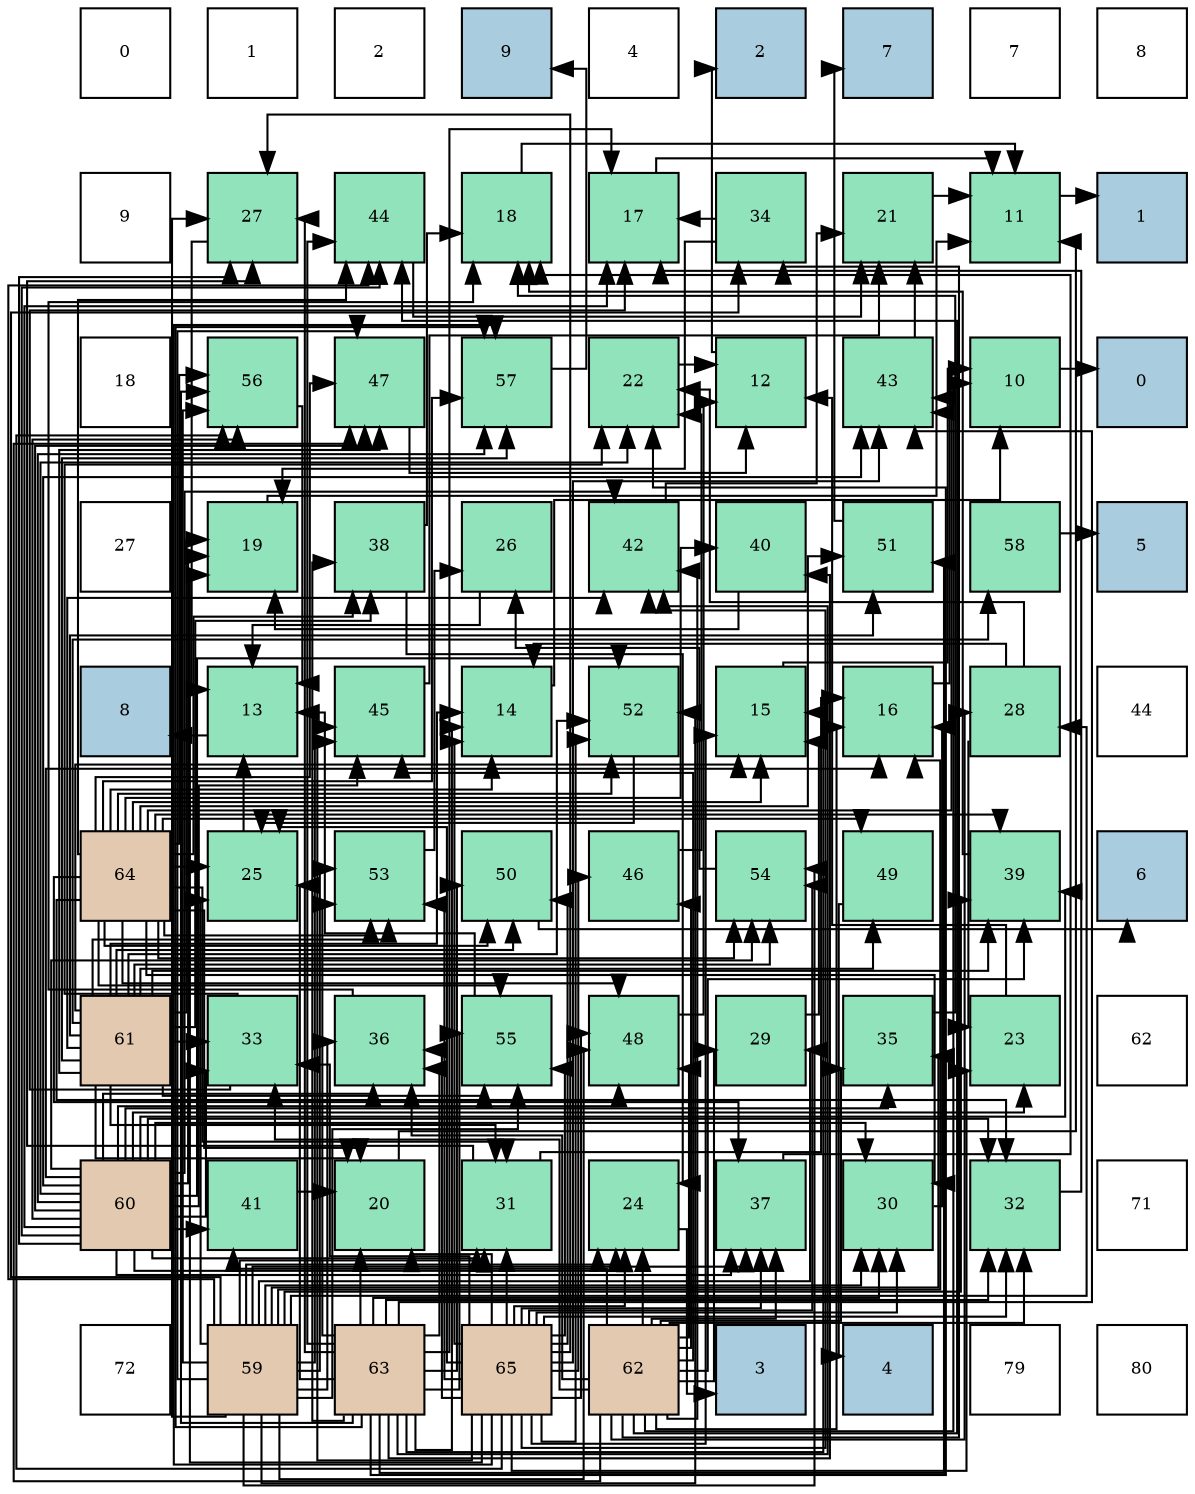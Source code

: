 digraph layout{
 rankdir=TB;
 splines=ortho;
 node [style=filled shape=square fixedsize=true width=0.6];
0[label="0", fontsize=8, fillcolor="#ffffff"];
1[label="1", fontsize=8, fillcolor="#ffffff"];
2[label="2", fontsize=8, fillcolor="#ffffff"];
3[label="9", fontsize=8, fillcolor="#a9ccde"];
4[label="4", fontsize=8, fillcolor="#ffffff"];
5[label="2", fontsize=8, fillcolor="#a9ccde"];
6[label="7", fontsize=8, fillcolor="#a9ccde"];
7[label="7", fontsize=8, fillcolor="#ffffff"];
8[label="8", fontsize=8, fillcolor="#ffffff"];
9[label="9", fontsize=8, fillcolor="#ffffff"];
10[label="27", fontsize=8, fillcolor="#91e3bb"];
11[label="44", fontsize=8, fillcolor="#91e3bb"];
12[label="18", fontsize=8, fillcolor="#91e3bb"];
13[label="17", fontsize=8, fillcolor="#91e3bb"];
14[label="34", fontsize=8, fillcolor="#91e3bb"];
15[label="21", fontsize=8, fillcolor="#91e3bb"];
16[label="11", fontsize=8, fillcolor="#91e3bb"];
17[label="1", fontsize=8, fillcolor="#a9ccde"];
18[label="18", fontsize=8, fillcolor="#ffffff"];
19[label="56", fontsize=8, fillcolor="#91e3bb"];
20[label="47", fontsize=8, fillcolor="#91e3bb"];
21[label="57", fontsize=8, fillcolor="#91e3bb"];
22[label="22", fontsize=8, fillcolor="#91e3bb"];
23[label="12", fontsize=8, fillcolor="#91e3bb"];
24[label="43", fontsize=8, fillcolor="#91e3bb"];
25[label="10", fontsize=8, fillcolor="#91e3bb"];
26[label="0", fontsize=8, fillcolor="#a9ccde"];
27[label="27", fontsize=8, fillcolor="#ffffff"];
28[label="19", fontsize=8, fillcolor="#91e3bb"];
29[label="38", fontsize=8, fillcolor="#91e3bb"];
30[label="26", fontsize=8, fillcolor="#91e3bb"];
31[label="42", fontsize=8, fillcolor="#91e3bb"];
32[label="40", fontsize=8, fillcolor="#91e3bb"];
33[label="51", fontsize=8, fillcolor="#91e3bb"];
34[label="58", fontsize=8, fillcolor="#91e3bb"];
35[label="5", fontsize=8, fillcolor="#a9ccde"];
36[label="8", fontsize=8, fillcolor="#a9ccde"];
37[label="13", fontsize=8, fillcolor="#91e3bb"];
38[label="45", fontsize=8, fillcolor="#91e3bb"];
39[label="14", fontsize=8, fillcolor="#91e3bb"];
40[label="52", fontsize=8, fillcolor="#91e3bb"];
41[label="15", fontsize=8, fillcolor="#91e3bb"];
42[label="16", fontsize=8, fillcolor="#91e3bb"];
43[label="28", fontsize=8, fillcolor="#91e3bb"];
44[label="44", fontsize=8, fillcolor="#ffffff"];
45[label="64", fontsize=8, fillcolor="#e3c9af"];
46[label="25", fontsize=8, fillcolor="#91e3bb"];
47[label="53", fontsize=8, fillcolor="#91e3bb"];
48[label="50", fontsize=8, fillcolor="#91e3bb"];
49[label="46", fontsize=8, fillcolor="#91e3bb"];
50[label="54", fontsize=8, fillcolor="#91e3bb"];
51[label="49", fontsize=8, fillcolor="#91e3bb"];
52[label="39", fontsize=8, fillcolor="#91e3bb"];
53[label="6", fontsize=8, fillcolor="#a9ccde"];
54[label="61", fontsize=8, fillcolor="#e3c9af"];
55[label="33", fontsize=8, fillcolor="#91e3bb"];
56[label="36", fontsize=8, fillcolor="#91e3bb"];
57[label="55", fontsize=8, fillcolor="#91e3bb"];
58[label="48", fontsize=8, fillcolor="#91e3bb"];
59[label="29", fontsize=8, fillcolor="#91e3bb"];
60[label="35", fontsize=8, fillcolor="#91e3bb"];
61[label="23", fontsize=8, fillcolor="#91e3bb"];
62[label="62", fontsize=8, fillcolor="#ffffff"];
63[label="60", fontsize=8, fillcolor="#e3c9af"];
64[label="41", fontsize=8, fillcolor="#91e3bb"];
65[label="20", fontsize=8, fillcolor="#91e3bb"];
66[label="31", fontsize=8, fillcolor="#91e3bb"];
67[label="24", fontsize=8, fillcolor="#91e3bb"];
68[label="37", fontsize=8, fillcolor="#91e3bb"];
69[label="30", fontsize=8, fillcolor="#91e3bb"];
70[label="32", fontsize=8, fillcolor="#91e3bb"];
71[label="71", fontsize=8, fillcolor="#ffffff"];
72[label="72", fontsize=8, fillcolor="#ffffff"];
73[label="59", fontsize=8, fillcolor="#e3c9af"];
74[label="63", fontsize=8, fillcolor="#e3c9af"];
75[label="65", fontsize=8, fillcolor="#e3c9af"];
76[label="62", fontsize=8, fillcolor="#e3c9af"];
77[label="3", fontsize=8, fillcolor="#a9ccde"];
78[label="4", fontsize=8, fillcolor="#a9ccde"];
79[label="79", fontsize=8, fillcolor="#ffffff"];
80[label="80", fontsize=8, fillcolor="#ffffff"];
edge [constraint=false, style=vis];25 -> 26;
16 -> 17;
23 -> 5;
37 -> 36;
39 -> 25;
41 -> 25;
42 -> 25;
13 -> 16;
12 -> 16;
28 -> 16;
65 -> 16;
15 -> 16;
22 -> 23;
61 -> 23;
67 -> 77;
46 -> 37;
30 -> 37;
10 -> 37;
43 -> 39;
43 -> 22;
43 -> 61;
59 -> 41;
69 -> 42;
66 -> 42;
66 -> 10;
70 -> 13;
55 -> 13;
55 -> 22;
14 -> 13;
14 -> 28;
60 -> 12;
56 -> 12;
68 -> 12;
29 -> 12;
29 -> 67;
52 -> 12;
32 -> 28;
64 -> 65;
31 -> 15;
24 -> 15;
11 -> 15;
38 -> 15;
49 -> 22;
20 -> 23;
58 -> 23;
51 -> 78;
48 -> 53;
33 -> 6;
40 -> 46;
47 -> 30;
50 -> 30;
57 -> 37;
19 -> 37;
21 -> 3;
34 -> 35;
73 -> 42;
73 -> 67;
73 -> 46;
73 -> 10;
73 -> 43;
73 -> 59;
73 -> 69;
73 -> 66;
73 -> 14;
73 -> 60;
73 -> 56;
73 -> 68;
73 -> 52;
73 -> 11;
73 -> 38;
73 -> 20;
73 -> 58;
73 -> 40;
73 -> 47;
73 -> 50;
73 -> 57;
73 -> 19;
63 -> 42;
63 -> 13;
63 -> 28;
63 -> 22;
63 -> 61;
63 -> 67;
63 -> 10;
63 -> 69;
63 -> 66;
63 -> 70;
63 -> 55;
63 -> 60;
63 -> 56;
63 -> 68;
63 -> 52;
63 -> 64;
63 -> 31;
63 -> 24;
63 -> 11;
63 -> 38;
63 -> 20;
63 -> 58;
63 -> 40;
63 -> 50;
63 -> 19;
63 -> 21;
54 -> 39;
54 -> 41;
54 -> 28;
54 -> 65;
54 -> 66;
54 -> 55;
54 -> 29;
54 -> 52;
54 -> 31;
54 -> 20;
54 -> 51;
54 -> 48;
54 -> 33;
54 -> 40;
54 -> 47;
54 -> 50;
54 -> 57;
54 -> 21;
54 -> 34;
76 -> 42;
76 -> 67;
76 -> 43;
76 -> 59;
76 -> 70;
76 -> 55;
76 -> 14;
76 -> 60;
76 -> 56;
76 -> 68;
76 -> 52;
76 -> 64;
76 -> 31;
76 -> 24;
76 -> 11;
76 -> 38;
76 -> 49;
76 -> 20;
76 -> 58;
74 -> 39;
74 -> 41;
74 -> 13;
74 -> 65;
74 -> 22;
74 -> 46;
74 -> 10;
74 -> 69;
74 -> 70;
74 -> 56;
74 -> 29;
74 -> 32;
74 -> 31;
74 -> 24;
74 -> 11;
74 -> 48;
74 -> 33;
74 -> 47;
74 -> 57;
74 -> 19;
74 -> 21;
45 -> 39;
45 -> 41;
45 -> 65;
45 -> 46;
45 -> 69;
45 -> 66;
45 -> 70;
45 -> 68;
45 -> 29;
45 -> 52;
45 -> 32;
45 -> 24;
45 -> 11;
45 -> 20;
45 -> 58;
45 -> 51;
45 -> 48;
45 -> 33;
45 -> 40;
45 -> 47;
45 -> 50;
45 -> 57;
45 -> 19;
45 -> 21;
75 -> 39;
75 -> 41;
75 -> 28;
75 -> 65;
75 -> 61;
75 -> 67;
75 -> 46;
75 -> 10;
75 -> 69;
75 -> 66;
75 -> 70;
75 -> 55;
75 -> 56;
75 -> 68;
75 -> 31;
75 -> 24;
75 -> 38;
75 -> 49;
75 -> 58;
75 -> 48;
75 -> 40;
75 -> 47;
75 -> 50;
75 -> 57;
75 -> 19;
75 -> 21;
edge [constraint=true, style=invis];
0 -> 9 -> 18 -> 27 -> 36 -> 45 -> 54 -> 63 -> 72;
1 -> 10 -> 19 -> 28 -> 37 -> 46 -> 55 -> 64 -> 73;
2 -> 11 -> 20 -> 29 -> 38 -> 47 -> 56 -> 65 -> 74;
3 -> 12 -> 21 -> 30 -> 39 -> 48 -> 57 -> 66 -> 75;
4 -> 13 -> 22 -> 31 -> 40 -> 49 -> 58 -> 67 -> 76;
5 -> 14 -> 23 -> 32 -> 41 -> 50 -> 59 -> 68 -> 77;
6 -> 15 -> 24 -> 33 -> 42 -> 51 -> 60 -> 69 -> 78;
7 -> 16 -> 25 -> 34 -> 43 -> 52 -> 61 -> 70 -> 79;
8 -> 17 -> 26 -> 35 -> 44 -> 53 -> 62 -> 71 -> 80;
rank = same {0 -> 1 -> 2 -> 3 -> 4 -> 5 -> 6 -> 7 -> 8};
rank = same {9 -> 10 -> 11 -> 12 -> 13 -> 14 -> 15 -> 16 -> 17};
rank = same {18 -> 19 -> 20 -> 21 -> 22 -> 23 -> 24 -> 25 -> 26};
rank = same {27 -> 28 -> 29 -> 30 -> 31 -> 32 -> 33 -> 34 -> 35};
rank = same {36 -> 37 -> 38 -> 39 -> 40 -> 41 -> 42 -> 43 -> 44};
rank = same {45 -> 46 -> 47 -> 48 -> 49 -> 50 -> 51 -> 52 -> 53};
rank = same {54 -> 55 -> 56 -> 57 -> 58 -> 59 -> 60 -> 61 -> 62};
rank = same {63 -> 64 -> 65 -> 66 -> 67 -> 68 -> 69 -> 70 -> 71};
rank = same {72 -> 73 -> 74 -> 75 -> 76 -> 77 -> 78 -> 79 -> 80};
}
